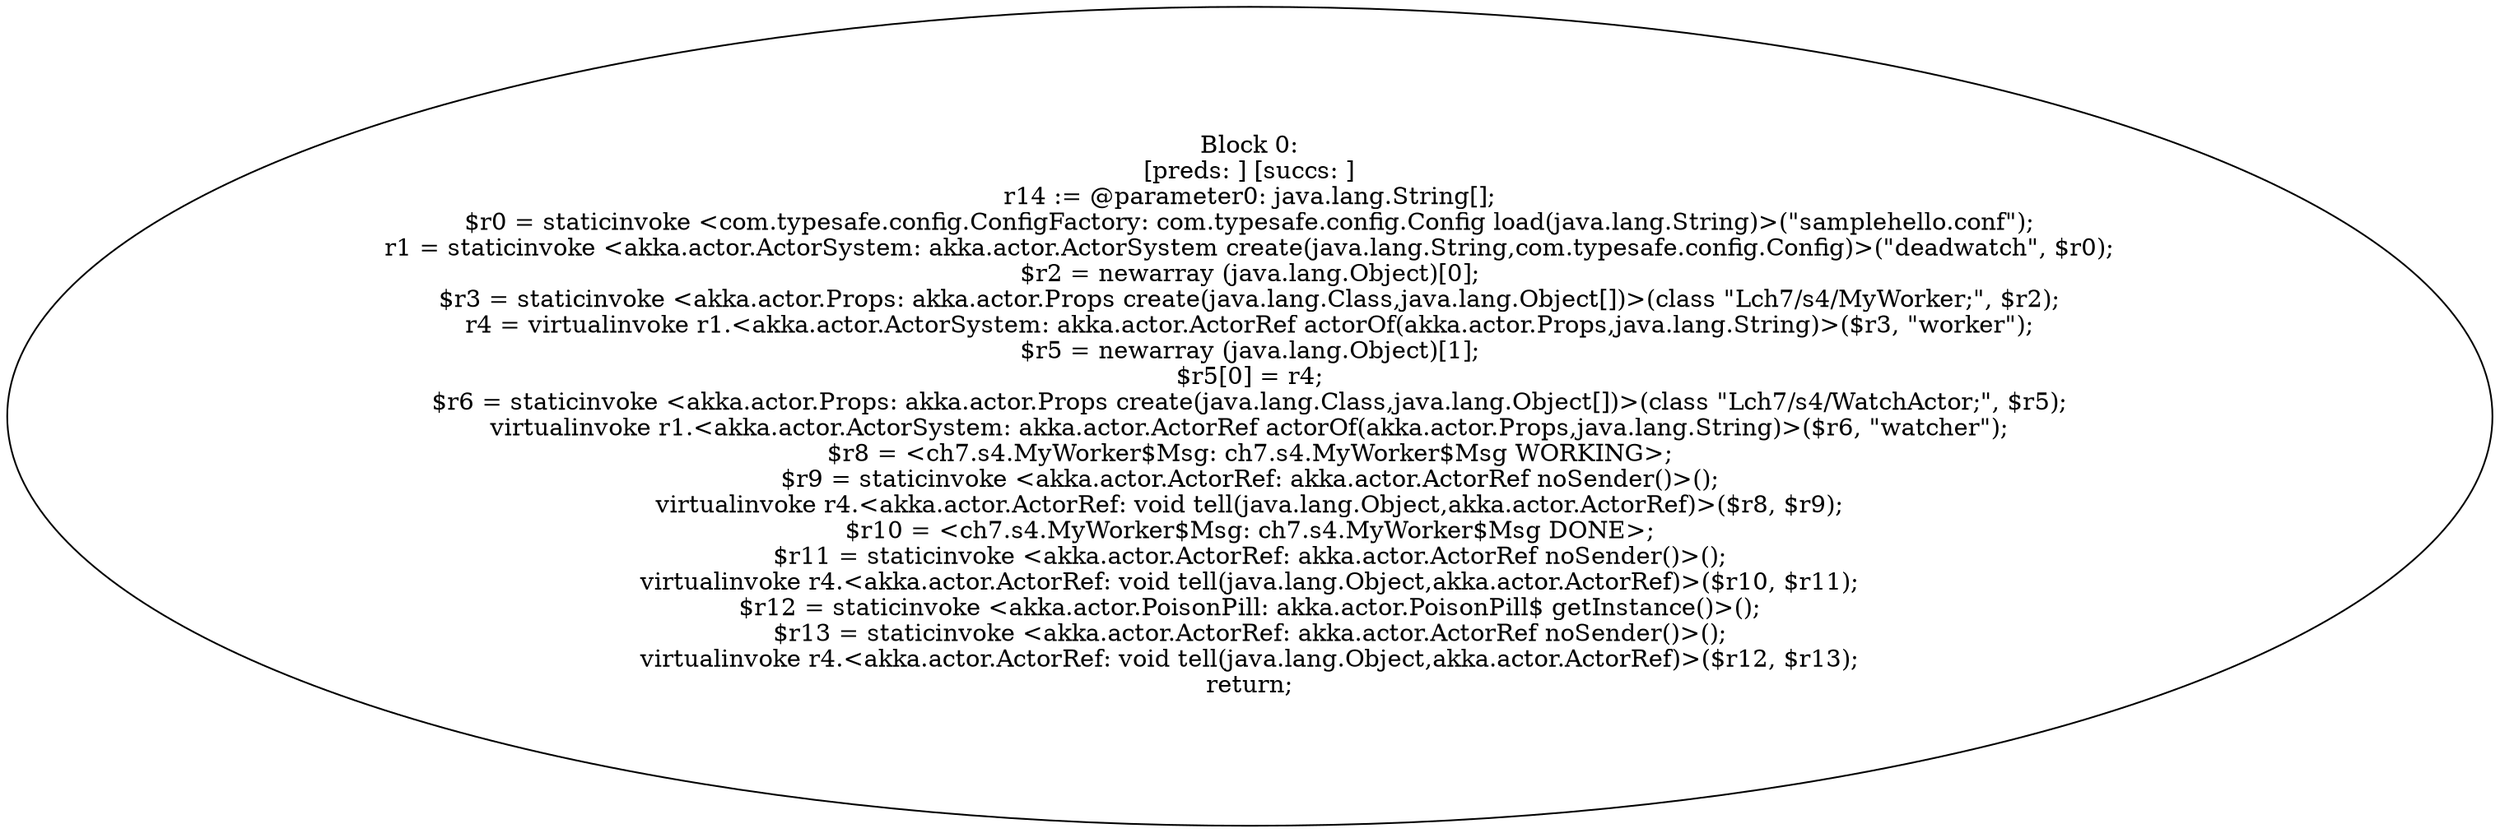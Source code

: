 digraph "unitGraph" {
    "Block 0:
[preds: ] [succs: ]
r14 := @parameter0: java.lang.String[];
$r0 = staticinvoke <com.typesafe.config.ConfigFactory: com.typesafe.config.Config load(java.lang.String)>(\"samplehello.conf\");
r1 = staticinvoke <akka.actor.ActorSystem: akka.actor.ActorSystem create(java.lang.String,com.typesafe.config.Config)>(\"deadwatch\", $r0);
$r2 = newarray (java.lang.Object)[0];
$r3 = staticinvoke <akka.actor.Props: akka.actor.Props create(java.lang.Class,java.lang.Object[])>(class \"Lch7/s4/MyWorker;\", $r2);
r4 = virtualinvoke r1.<akka.actor.ActorSystem: akka.actor.ActorRef actorOf(akka.actor.Props,java.lang.String)>($r3, \"worker\");
$r5 = newarray (java.lang.Object)[1];
$r5[0] = r4;
$r6 = staticinvoke <akka.actor.Props: akka.actor.Props create(java.lang.Class,java.lang.Object[])>(class \"Lch7/s4/WatchActor;\", $r5);
virtualinvoke r1.<akka.actor.ActorSystem: akka.actor.ActorRef actorOf(akka.actor.Props,java.lang.String)>($r6, \"watcher\");
$r8 = <ch7.s4.MyWorker$Msg: ch7.s4.MyWorker$Msg WORKING>;
$r9 = staticinvoke <akka.actor.ActorRef: akka.actor.ActorRef noSender()>();
virtualinvoke r4.<akka.actor.ActorRef: void tell(java.lang.Object,akka.actor.ActorRef)>($r8, $r9);
$r10 = <ch7.s4.MyWorker$Msg: ch7.s4.MyWorker$Msg DONE>;
$r11 = staticinvoke <akka.actor.ActorRef: akka.actor.ActorRef noSender()>();
virtualinvoke r4.<akka.actor.ActorRef: void tell(java.lang.Object,akka.actor.ActorRef)>($r10, $r11);
$r12 = staticinvoke <akka.actor.PoisonPill: akka.actor.PoisonPill$ getInstance()>();
$r13 = staticinvoke <akka.actor.ActorRef: akka.actor.ActorRef noSender()>();
virtualinvoke r4.<akka.actor.ActorRef: void tell(java.lang.Object,akka.actor.ActorRef)>($r12, $r13);
return;
"
}
